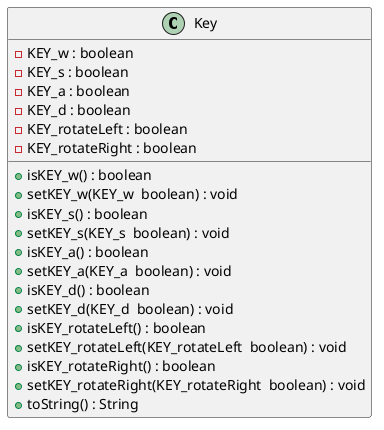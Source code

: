 @startuml
class Key{
- KEY_w : boolean 
- KEY_s : boolean 
- KEY_a : boolean 
- KEY_d : boolean 
- KEY_rotateLeft : boolean 
- KEY_rotateRight : boolean

+ isKEY_w() : boolean 
+ setKEY_w(KEY_w  boolean) : void  
+ isKEY_s() : boolean 
+ setKEY_s(KEY_s  boolean) : void 
+ isKEY_a() : boolean 
+ setKEY_a(KEY_a  boolean) : void 
+ isKEY_d() : boolean 
+ setKEY_d(KEY_d  boolean) : void 
+ isKEY_rotateLeft() : boolean 
+ setKEY_rotateLeft(KEY_rotateLeft  boolean) : void 
+ isKEY_rotateRight() : boolean
+ setKEY_rotateRight(KEY_rotateRight  boolean) : void
+ toString() : String 
}
@enduml
